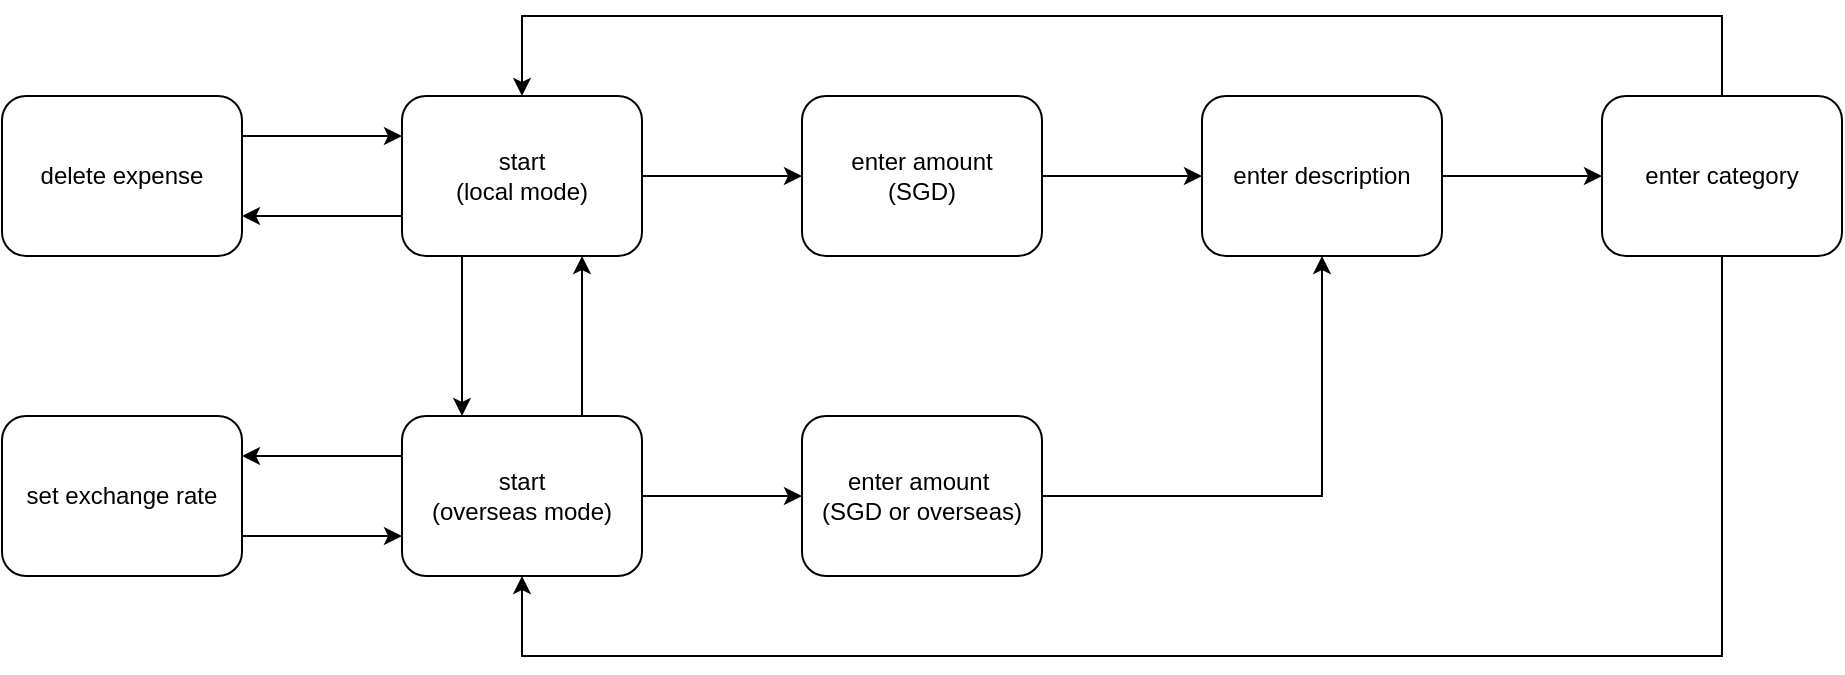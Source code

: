 <mxfile version="20.8.10" type="device"><diagram id="ZIBmD_zC0mabJfUpEe7p" name="Page-1"><mxGraphModel dx="1150" dy="476" grid="1" gridSize="10" guides="1" tooltips="1" connect="1" arrows="1" fold="1" page="1" pageScale="1" pageWidth="2336" pageHeight="1654" math="0" shadow="0"><root><mxCell id="0"/><mxCell id="1" parent="0"/><mxCell id="WoNwKVkUiDQ3UXL9gEKm-3" value="" style="edgeStyle=orthogonalEdgeStyle;rounded=0;orthogonalLoop=1;jettySize=auto;html=1;" parent="1" source="WoNwKVkUiDQ3UXL9gEKm-1" target="WoNwKVkUiDQ3UXL9gEKm-2" edge="1"><mxGeometry relative="1" as="geometry"/></mxCell><mxCell id="WoNwKVkUiDQ3UXL9gEKm-17" style="edgeStyle=orthogonalEdgeStyle;rounded=0;orthogonalLoop=1;jettySize=auto;html=1;exitX=0.25;exitY=1;exitDx=0;exitDy=0;entryX=0.25;entryY=0;entryDx=0;entryDy=0;" parent="1" source="WoNwKVkUiDQ3UXL9gEKm-1" target="WoNwKVkUiDQ3UXL9gEKm-15" edge="1"><mxGeometry relative="1" as="geometry"/></mxCell><mxCell id="WoNwKVkUiDQ3UXL9gEKm-25" style="edgeStyle=orthogonalEdgeStyle;rounded=0;orthogonalLoop=1;jettySize=auto;html=1;exitX=0;exitY=0.75;exitDx=0;exitDy=0;entryX=1;entryY=0.75;entryDx=0;entryDy=0;" parent="1" source="WoNwKVkUiDQ3UXL9gEKm-1" target="WoNwKVkUiDQ3UXL9gEKm-23" edge="1"><mxGeometry relative="1" as="geometry"/></mxCell><mxCell id="WoNwKVkUiDQ3UXL9gEKm-1" value="start &lt;br&gt;(local mode)" style="rounded=1;whiteSpace=wrap;html=1;" parent="1" vertex="1"><mxGeometry x="560" y="160" width="120" height="80" as="geometry"/></mxCell><mxCell id="WoNwKVkUiDQ3UXL9gEKm-5" value="" style="edgeStyle=orthogonalEdgeStyle;rounded=0;orthogonalLoop=1;jettySize=auto;html=1;" parent="1" source="WoNwKVkUiDQ3UXL9gEKm-2" target="WoNwKVkUiDQ3UXL9gEKm-4" edge="1"><mxGeometry relative="1" as="geometry"/></mxCell><mxCell id="WoNwKVkUiDQ3UXL9gEKm-2" value="enter amount&lt;br&gt;(SGD)" style="rounded=1;whiteSpace=wrap;html=1;" parent="1" vertex="1"><mxGeometry x="760" y="160" width="120" height="80" as="geometry"/></mxCell><mxCell id="WoNwKVkUiDQ3UXL9gEKm-7" value="" style="edgeStyle=orthogonalEdgeStyle;rounded=0;orthogonalLoop=1;jettySize=auto;html=1;" parent="1" source="WoNwKVkUiDQ3UXL9gEKm-4" target="WoNwKVkUiDQ3UXL9gEKm-6" edge="1"><mxGeometry relative="1" as="geometry"/></mxCell><mxCell id="WoNwKVkUiDQ3UXL9gEKm-4" value="enter description" style="rounded=1;whiteSpace=wrap;html=1;" parent="1" vertex="1"><mxGeometry x="960" y="160" width="120" height="80" as="geometry"/></mxCell><mxCell id="WoNwKVkUiDQ3UXL9gEKm-27" style="edgeStyle=orthogonalEdgeStyle;rounded=0;orthogonalLoop=1;jettySize=auto;html=1;exitX=0.5;exitY=0;exitDx=0;exitDy=0;entryX=0.5;entryY=0;entryDx=0;entryDy=0;" parent="1" source="WoNwKVkUiDQ3UXL9gEKm-6" target="WoNwKVkUiDQ3UXL9gEKm-1" edge="1"><mxGeometry relative="1" as="geometry"><Array as="points"><mxPoint x="1220" y="120"/><mxPoint x="620" y="120"/></Array></mxGeometry></mxCell><mxCell id="WoNwKVkUiDQ3UXL9gEKm-42" style="edgeStyle=orthogonalEdgeStyle;rounded=0;orthogonalLoop=1;jettySize=auto;html=1;exitX=0.5;exitY=1;exitDx=0;exitDy=0;entryX=0.5;entryY=1;entryDx=0;entryDy=0;" parent="1" source="WoNwKVkUiDQ3UXL9gEKm-6" target="WoNwKVkUiDQ3UXL9gEKm-15" edge="1"><mxGeometry relative="1" as="geometry"><Array as="points"><mxPoint x="1220" y="440"/><mxPoint x="620" y="440"/></Array></mxGeometry></mxCell><mxCell id="WoNwKVkUiDQ3UXL9gEKm-6" value="enter category" style="rounded=1;whiteSpace=wrap;html=1;" parent="1" vertex="1"><mxGeometry x="1160" y="160" width="120" height="80" as="geometry"/></mxCell><mxCell id="WoNwKVkUiDQ3UXL9gEKm-18" style="edgeStyle=orthogonalEdgeStyle;rounded=0;orthogonalLoop=1;jettySize=auto;html=1;exitX=0.75;exitY=0;exitDx=0;exitDy=0;entryX=0.75;entryY=1;entryDx=0;entryDy=0;" parent="1" source="WoNwKVkUiDQ3UXL9gEKm-15" target="WoNwKVkUiDQ3UXL9gEKm-1" edge="1"><mxGeometry relative="1" as="geometry"/></mxCell><mxCell id="WoNwKVkUiDQ3UXL9gEKm-36" value="" style="edgeStyle=orthogonalEdgeStyle;rounded=0;orthogonalLoop=1;jettySize=auto;html=1;" parent="1" source="WoNwKVkUiDQ3UXL9gEKm-15" target="WoNwKVkUiDQ3UXL9gEKm-35" edge="1"><mxGeometry relative="1" as="geometry"/></mxCell><mxCell id="WoNwKVkUiDQ3UXL9gEKm-40" style="edgeStyle=orthogonalEdgeStyle;rounded=0;orthogonalLoop=1;jettySize=auto;html=1;exitX=0;exitY=0.25;exitDx=0;exitDy=0;entryX=1;entryY=0.25;entryDx=0;entryDy=0;" parent="1" source="WoNwKVkUiDQ3UXL9gEKm-15" target="WoNwKVkUiDQ3UXL9gEKm-38" edge="1"><mxGeometry relative="1" as="geometry"/></mxCell><mxCell id="WoNwKVkUiDQ3UXL9gEKm-15" value="start &lt;br&gt;(overseas mode)" style="rounded=1;whiteSpace=wrap;html=1;" parent="1" vertex="1"><mxGeometry x="560" y="320" width="120" height="80" as="geometry"/></mxCell><mxCell id="WoNwKVkUiDQ3UXL9gEKm-26" style="edgeStyle=orthogonalEdgeStyle;rounded=0;orthogonalLoop=1;jettySize=auto;html=1;exitX=1;exitY=0.25;exitDx=0;exitDy=0;entryX=0;entryY=0.25;entryDx=0;entryDy=0;" parent="1" source="WoNwKVkUiDQ3UXL9gEKm-23" target="WoNwKVkUiDQ3UXL9gEKm-1" edge="1"><mxGeometry relative="1" as="geometry"/></mxCell><mxCell id="WoNwKVkUiDQ3UXL9gEKm-23" value="delete expense" style="rounded=1;whiteSpace=wrap;html=1;" parent="1" vertex="1"><mxGeometry x="360" y="160" width="120" height="80" as="geometry"/></mxCell><mxCell id="WoNwKVkUiDQ3UXL9gEKm-37" style="edgeStyle=orthogonalEdgeStyle;rounded=0;orthogonalLoop=1;jettySize=auto;html=1;exitX=1;exitY=0.5;exitDx=0;exitDy=0;entryX=0.5;entryY=1;entryDx=0;entryDy=0;" parent="1" source="WoNwKVkUiDQ3UXL9gEKm-35" target="WoNwKVkUiDQ3UXL9gEKm-4" edge="1"><mxGeometry relative="1" as="geometry"/></mxCell><mxCell id="WoNwKVkUiDQ3UXL9gEKm-35" value="enter amount&amp;nbsp;&lt;br style=&quot;border-color: var(--border-color);&quot;&gt;(SGD or overseas)" style="rounded=1;whiteSpace=wrap;html=1;" parent="1" vertex="1"><mxGeometry x="760" y="320" width="120" height="80" as="geometry"/></mxCell><mxCell id="WoNwKVkUiDQ3UXL9gEKm-41" style="edgeStyle=orthogonalEdgeStyle;rounded=0;orthogonalLoop=1;jettySize=auto;html=1;exitX=1;exitY=0.75;exitDx=0;exitDy=0;entryX=0;entryY=0.75;entryDx=0;entryDy=0;" parent="1" source="WoNwKVkUiDQ3UXL9gEKm-38" target="WoNwKVkUiDQ3UXL9gEKm-15" edge="1"><mxGeometry relative="1" as="geometry"/></mxCell><mxCell id="WoNwKVkUiDQ3UXL9gEKm-38" value="set exchange rate" style="rounded=1;whiteSpace=wrap;html=1;" parent="1" vertex="1"><mxGeometry x="360" y="320" width="120" height="80" as="geometry"/></mxCell></root></mxGraphModel></diagram></mxfile>